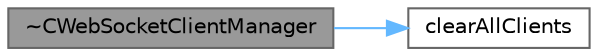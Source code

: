 digraph "~CWebSocketClientManager"
{
 // LATEX_PDF_SIZE
  bgcolor="transparent";
  edge [fontname=Helvetica,fontsize=10,labelfontname=Helvetica,labelfontsize=10];
  node [fontname=Helvetica,fontsize=10,shape=box,height=0.2,width=0.4];
  rankdir="LR";
  Node1 [id="Node000001",label="~CWebSocketClientManager",height=0.2,width=0.4,color="gray40", fillcolor="grey60", style="filled", fontcolor="black",tooltip=" "];
  Node1 -> Node2 [id="edge1_Node000001_Node000002",color="steelblue1",style="solid",tooltip=" "];
  Node2 [id="Node000002",label="clearAllClients",height=0.2,width=0.4,color="grey40", fillcolor="white", style="filled",URL="$class_c_web_socket_client_manager.html#a7fd14b451d2f2cdfeb529c9f65e61faa",tooltip="清除所有的客户端"];
}
